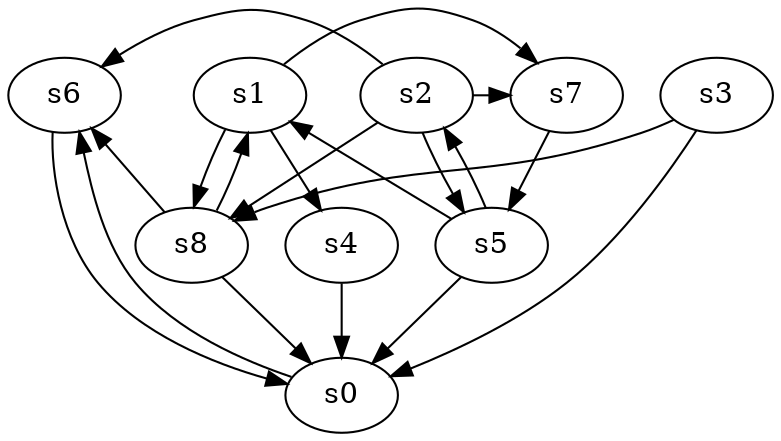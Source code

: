 digraph game_0749_complex_9 {
    s0 [name="s0", player=1];
    s1 [name="s1", player=1];
    s2 [name="s2", player=0];
    s3 [name="s3", player=1];
    s4 [name="s4", player=1];
    s5 [name="s5", player=1, target=1];
    s6 [name="s6", player=0];
    s7 [name="s7", player=1];
    s8 [name="s8", player=0];

    s0 -> s6 [constraint="time == 5 || time == 16"];
    s1 -> s4 [constraint="!(time % 5 == 0)"];
    s1 -> s7 [constraint="time % 4 == 1 && time % 3 == 2"];
    s1 -> s8 [constraint="time % 2 == 0 && time % 4 == 0"];
    s2 -> s5;
    s2 -> s6 [constraint="!(time % 3 == 1)"];
    s2 -> s7 [constraint="!(time % 3 == 0)"];
    s2 -> s8 [constraint="time % 4 == 3 || time % 2 == 1"];
    s3 -> s0 [constraint="time == 0 || time == 2 || time == 17 || time == 18 || time == 21"];
    s3 -> s8 [constraint="!(time % 2 == 0)"];
    s4 -> s0;
    s5 -> s0;
    s5 -> s1 [constraint="time % 7 == 6"];
    s5 -> s2 [constraint="time % 6 == 3"];
    s6 -> s0 [constraint="time == 17"];
    s7 -> s5;
    s8 -> s0;
    s8 -> s1 [constraint="!(time % 6 == 2)"];
    s8 -> s6 [constraint="time % 3 == 1 || time % 3 == 2"];
}
